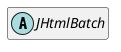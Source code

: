 @startuml
set namespaceSeparator \\
hide members
hide << alias >> circle

abstract class JHtmlBatch
@enduml
